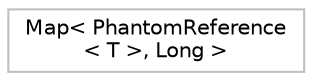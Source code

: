 digraph "Graphical Class Hierarchy"
{
  edge [fontname="Helvetica",fontsize="10",labelfontname="Helvetica",labelfontsize="10"];
  node [fontname="Helvetica",fontsize="10",shape=record];
  rankdir="LR";
  Node0 [label="Map\< PhantomReference\l\< T \>, Long \>",height=0.2,width=0.4,color="grey75", fillcolor="white", style="filled"];
}
